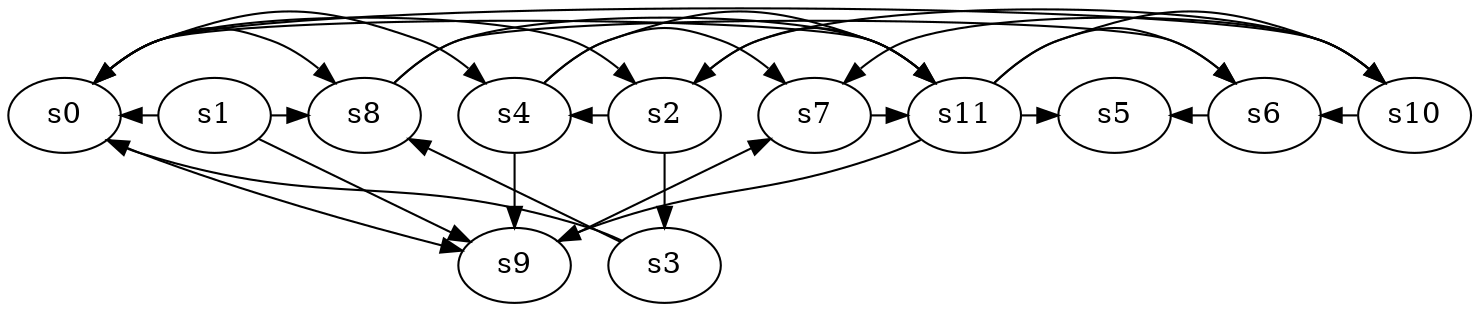digraph game_0639_complex_12 {
    s0 [name="s0", player=0, target=1];
    s1 [name="s1", player=0];
    s2 [name="s2", player=1];
    s3 [name="s3", player=0, target=1];
    s4 [name="s4", player=0];
    s5 [name="s5", player=1, target=1];
    s6 [name="s6", player=0];
    s7 [name="s7", player=1];
    s8 [name="s8", player=0];
    s9 [name="s9", player=1];
    s10 [name="s10", player=1];
    s11 [name="s11", player=1];

    s0 -> s2 [constraint="time % 2 == 1"];
    s0 -> s4 [constraint="!(time % 2 == 1)"];
    s0 -> s8 [constraint="time % 3 == 0 || time % 2 == 1"];
    s0 -> s9 [constraint="time % 5 == 3"];
    s1 -> s0 [constraint="time % 4 == 3 || time % 4 == 2"];
    s1 -> s8 [constraint="time == 3 || time == 7 || time == 8 || time == 12 || time == 13"];
    s1 -> s9 [constraint="time % 2 == 0"];
    s2 -> s3;
    s2 -> s4 [constraint="time % 3 == 1 && time % 4 == 0"];
    s2 -> s10 [constraint="time % 2 == 0 && time % 3 == 2"];
    s3 -> s0 [constraint="time % 4 == 2 && time % 3 == 0"];
    s3 -> s8 [constraint="time % 5 == 1"];
    s4 -> s7 [constraint="time == 5 || time == 9 || time == 12 || time == 23"];
    s4 -> s9;
    s4 -> s11 [constraint="!(time % 4 == 3)"];
    s6 -> s5 [constraint="time == 0 || time == 2 || time == 11 || time == 17"];
    s7 -> s11 [constraint="time == 0 || time == 12 || time == 23 || time == 24"];
    s8 -> s6 [constraint="time % 7 == 6"];
    s8 -> s11 [constraint="!(time % 4 == 3)"];
    s9 -> s7 [constraint="time % 2 == 0"];
    s10 -> s0 [constraint="time % 2 == 0 && time % 3 == 1"];
    s10 -> s6 [constraint="time % 3 == 0 || time % 5 == 2"];
    s10 -> s7 [constraint="time % 4 == 0 && time % 5 == 2"];
    s11 -> s0 [constraint="time % 3 == 1 && time % 4 == 3"];
    s11 -> s2 [constraint="!(time % 4 == 0)"];
    s11 -> s5 [constraint="!(time % 3 == 2)"];
    s11 -> s6 [constraint="time % 3 == 0 || time % 4 == 1"];
    s11 -> s9 [constraint="time % 6 == 5"];
    s11 -> s10 [constraint="time % 2 == 1 && time % 3 == 1"];
}

